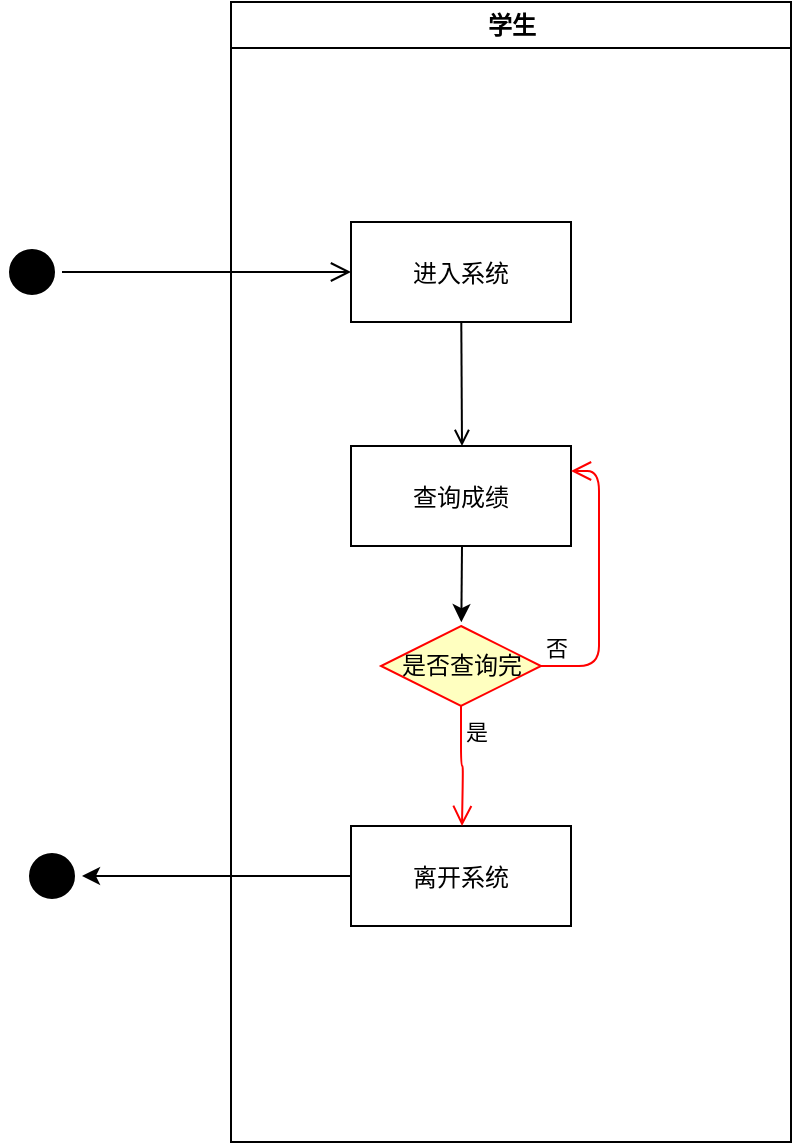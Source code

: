<mxfile version="10.6.5" type="github"><diagram name="Page-1" id="e7e014a7-5840-1c2e-5031-d8a46d1fe8dd"><mxGraphModel dx="840" dy="435" grid="1" gridSize="10" guides="1" tooltips="1" connect="1" arrows="1" fold="1" page="1" pageScale="1" pageWidth="1169" pageHeight="826" background="#ffffff" math="0" shadow="0"><root><mxCell id="0"/><mxCell id="1" parent="0"/><mxCell id="2" value="学生" style="swimlane;whiteSpace=wrap" parent="1" vertex="1"><mxGeometry x="164.5" y="128" width="280" height="570" as="geometry"/></mxCell><mxCell id="7" value="进入系统" style="" parent="2" vertex="1"><mxGeometry x="60" y="110" width="110" height="50" as="geometry"/></mxCell><mxCell id="9" value="" style="endArrow=open;strokeColor=#000000;endFill=1;rounded=0" parent="2" source="7" edge="1"><mxGeometry relative="1" as="geometry"><mxPoint x="115.5" y="222" as="targetPoint"/></mxGeometry></mxCell><mxCell id="10" value="离开系统" style="" parent="2" vertex="1"><mxGeometry x="60" y="412" width="110" height="50" as="geometry"/></mxCell><mxCell id="16" value="查询成绩" style="" parent="2" vertex="1"><mxGeometry x="60" y="222" width="110" height="50" as="geometry"/></mxCell><mxCell id="kbHuEs0qMfpcSUhnYnTh-49" value="" style="endArrow=classic;html=1;strokeColor=#000000;" edge="1" parent="2"><mxGeometry width="50" height="50" relative="1" as="geometry"><mxPoint x="115.5" y="272" as="sourcePoint"/><mxPoint x="115.172" y="310.086" as="targetPoint"/></mxGeometry></mxCell><mxCell id="kbHuEs0qMfpcSUhnYnTh-53" value="是否查询完" style="rhombus;whiteSpace=wrap;html=1;fillColor=#ffffc0;strokeColor=#ff0000;" vertex="1" parent="2"><mxGeometry x="75" y="312" width="80" height="40" as="geometry"/></mxCell><mxCell id="kbHuEs0qMfpcSUhnYnTh-54" value="否" style="edgeStyle=orthogonalEdgeStyle;html=1;align=left;verticalAlign=bottom;endArrow=open;endSize=8;strokeColor=#ff0000;entryX=1;entryY=0.25;entryDx=0;entryDy=0;" edge="1" source="kbHuEs0qMfpcSUhnYnTh-53" parent="2" target="16"><mxGeometry x="-1" relative="1" as="geometry"><mxPoint x="225.5" y="332" as="targetPoint"/><Array as="points"><mxPoint x="184" y="332"/><mxPoint x="184" y="235"/></Array></mxGeometry></mxCell><mxCell id="kbHuEs0qMfpcSUhnYnTh-55" value="是" style="edgeStyle=orthogonalEdgeStyle;html=1;align=left;verticalAlign=top;endArrow=open;endSize=8;strokeColor=#ff0000;" edge="1" source="kbHuEs0qMfpcSUhnYnTh-53" parent="2"><mxGeometry x="-1" relative="1" as="geometry"><mxPoint x="115.5" y="412" as="targetPoint"/></mxGeometry></mxCell><mxCell id="5" value="" style="ellipse;shape=startState;fillColor=#000000;strokeColor=#000000;" parent="1" vertex="1"><mxGeometry x="50" y="248" width="30" height="30" as="geometry"/></mxCell><mxCell id="6" value="" style="edgeStyle=elbowEdgeStyle;elbow=horizontal;verticalAlign=bottom;endArrow=open;endSize=8;strokeColor=#000000;endFill=1;rounded=0" parent="1" source="5" target="7" edge="1"><mxGeometry x="264.5" y="168" as="geometry"><mxPoint x="279.5" y="238" as="targetPoint"/></mxGeometry></mxCell><mxCell id="kbHuEs0qMfpcSUhnYnTh-56" value="" style="ellipse;shape=startState;fillColor=#000000;strokeColor=#000000;" vertex="1" parent="1"><mxGeometry x="60" y="550" width="30" height="30" as="geometry"/></mxCell><mxCell id="kbHuEs0qMfpcSUhnYnTh-58" value="" style="endArrow=classic;html=1;strokeColor=#000000;entryX=1;entryY=0.5;entryDx=0;entryDy=0;exitX=0;exitY=0.5;exitDx=0;exitDy=0;" edge="1" parent="1" source="10" target="kbHuEs0qMfpcSUhnYnTh-56"><mxGeometry width="50" height="50" relative="1" as="geometry"><mxPoint x="220" y="565" as="sourcePoint"/><mxPoint x="180" y="560" as="targetPoint"/></mxGeometry></mxCell></root></mxGraphModel></diagram></mxfile>